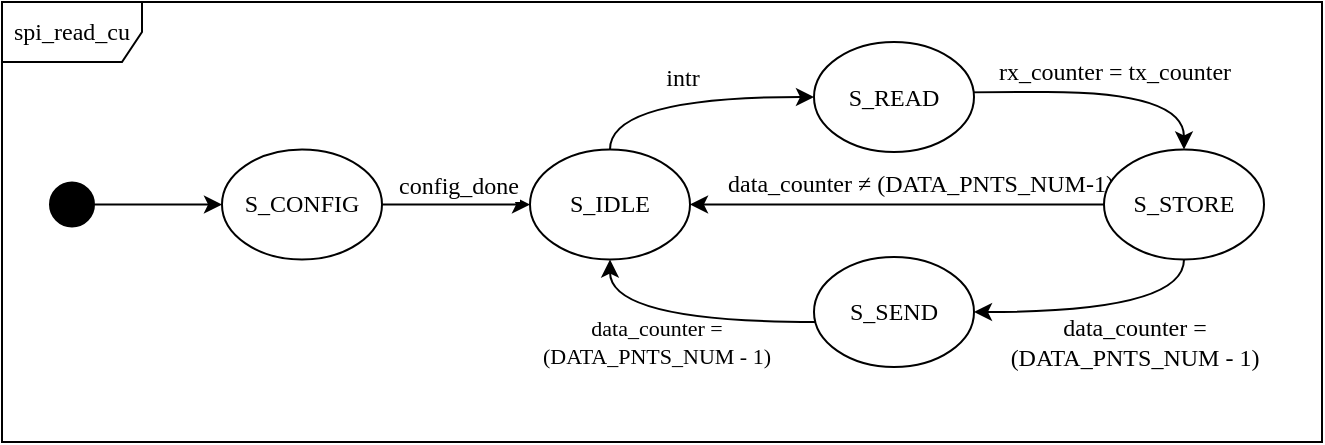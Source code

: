 <mxfile version="26.0.15">
  <diagram name="Page-1" id="58cdce13-f638-feb5-8d6f-7d28b1aa9fa0">
    <mxGraphModel dx="989" dy="528" grid="1" gridSize="5" guides="1" tooltips="1" connect="1" arrows="1" fold="1" page="1" pageScale="1" pageWidth="1100" pageHeight="850" background="none" math="0" shadow="0">
      <root>
        <mxCell id="0" />
        <mxCell id="1" parent="0" />
        <mxCell id="2a3bc250acf0617d-8" value="&lt;font data-font-src=&quot;https://db.onlinewebfonts.com/t/17e268efa7d01d3f0d6c6c4d95f4326c.ttf&quot;&gt;spi_read_cu&lt;/font&gt;" style="shape=umlFrame;whiteSpace=wrap;html=1;rounded=1;shadow=0;comic=0;labelBackgroundColor=none;strokeWidth=1;fontFamily=NewsGotT;fontSize=12;align=center;movable=1;resizable=1;rotatable=1;deletable=1;editable=1;locked=0;connectable=1;width=70;height=30;" parent="1" vertex="1">
          <mxGeometry x="40" y="50" width="660" height="220" as="geometry" />
        </mxCell>
        <mxCell id="8ndJ4Dx7o7mWH3u_3wzX-2" style="edgeStyle=orthogonalEdgeStyle;rounded=0;orthogonalLoop=1;jettySize=auto;html=1;exitX=0.5;exitY=0.118;exitDx=0;exitDy=0;entryX=0;entryY=0.5;entryDx=0;entryDy=0;exitPerimeter=0;" parent="1" source="382b91b5511bd0f7-1" target="8ndJ4Dx7o7mWH3u_3wzX-1" edge="1">
          <mxGeometry relative="1" as="geometry" />
        </mxCell>
        <mxCell id="382b91b5511bd0f7-1" value="" style="ellipse;html=1;shape=startState;fillColor=#000000;strokeColor=default;rounded=1;shadow=0;comic=0;labelBackgroundColor=none;fontFamily=Verdana;fontSize=12;fontColor=#000000;align=center;direction=south;" parent="1" vertex="1">
          <mxGeometry x="60" y="136.25" width="30" height="30" as="geometry" />
        </mxCell>
        <mxCell id="8ndJ4Dx7o7mWH3u_3wzX-15" style="edgeStyle=orthogonalEdgeStyle;rounded=0;orthogonalLoop=1;jettySize=auto;html=1;exitX=1;exitY=0.5;exitDx=0;exitDy=0;entryX=0;entryY=0.5;entryDx=0;entryDy=0;fontFamily=Helvetica;fontSize=12;fontColor=default;" parent="1" source="8ndJ4Dx7o7mWH3u_3wzX-1" target="8ndJ4Dx7o7mWH3u_3wzX-10" edge="1">
          <mxGeometry relative="1" as="geometry" />
        </mxCell>
        <mxCell id="8ndJ4Dx7o7mWH3u_3wzX-16" value="config_done" style="edgeLabel;html=1;align=center;verticalAlign=middle;resizable=0;points=[];strokeColor=default;fontFamily=NewsGotT;fontSize=12;fontColor=default;fillColor=default;fontSource=https%3A%2F%2Fdb.onlinewebfonts.com%2Ft%2F17e268efa7d01d3f0d6c6c4d95f4326c.ttf;" parent="8ndJ4Dx7o7mWH3u_3wzX-15" vertex="1" connectable="0">
          <mxGeometry x="0.021" y="-2" relative="1" as="geometry">
            <mxPoint y="-12" as="offset" />
          </mxGeometry>
        </mxCell>
        <mxCell id="8ndJ4Dx7o7mWH3u_3wzX-1" value="&lt;font data-font-src=&quot;https://db.onlinewebfonts.com/t/17e268efa7d01d3f0d6c6c4d95f4326c.ttf&quot;&gt;S_CONFIG&lt;/font&gt;" style="ellipse;whiteSpace=wrap;html=1;fontFamily=NewsGotT;" parent="1" vertex="1">
          <mxGeometry x="150" y="123.75" width="80" height="55" as="geometry" />
        </mxCell>
        <mxCell id="8ndJ4Dx7o7mWH3u_3wzX-17" style="edgeStyle=orthogonalEdgeStyle;shape=connector;rounded=0;orthogonalLoop=1;jettySize=auto;html=1;exitX=0.5;exitY=0;exitDx=0;exitDy=0;strokeColor=default;align=center;verticalAlign=middle;fontFamily=Helvetica;fontSize=12;fontColor=default;labelBackgroundColor=default;endArrow=classic;curved=1;entryX=0;entryY=0.5;entryDx=0;entryDy=0;" parent="1" source="8ndJ4Dx7o7mWH3u_3wzX-10" target="8ndJ4Dx7o7mWH3u_3wzX-11" edge="1">
          <mxGeometry relative="1" as="geometry">
            <mxPoint x="470" y="100" as="targetPoint" />
            <Array as="points">
              <mxPoint x="344" y="98" />
            </Array>
          </mxGeometry>
        </mxCell>
        <mxCell id="8ndJ4Dx7o7mWH3u_3wzX-18" value="intr" style="edgeLabel;html=1;align=center;verticalAlign=middle;resizable=0;points=[];strokeColor=default;fontFamily=NewsGotT;fontSize=12;fontColor=default;fillColor=default;" parent="8ndJ4Dx7o7mWH3u_3wzX-17" vertex="1" connectable="0">
          <mxGeometry x="0.14" y="1" relative="1" as="geometry">
            <mxPoint x="-11" y="-9" as="offset" />
          </mxGeometry>
        </mxCell>
        <mxCell id="8ndJ4Dx7o7mWH3u_3wzX-10" value="S_IDLE" style="ellipse;whiteSpace=wrap;html=1;fontFamily=NewsGotT;fontSource=https%3A%2F%2Fdb.onlinewebfonts.com%2Ft%2F17e268efa7d01d3f0d6c6c4d95f4326c.ttf;" parent="1" vertex="1">
          <mxGeometry x="304" y="123.75" width="80" height="55" as="geometry" />
        </mxCell>
        <mxCell id="YgOZqRcbV0A6ej-FN-YM-3" style="edgeStyle=orthogonalEdgeStyle;rounded=0;orthogonalLoop=1;jettySize=auto;html=1;exitX=1;exitY=0.5;exitDx=0;exitDy=0;entryX=0.5;entryY=0;entryDx=0;entryDy=0;fontFamily=NewsGotT;fontSize=12;fontColor=default;curved=1;" parent="1" target="8ndJ4Dx7o7mWH3u_3wzX-12" edge="1">
          <mxGeometry relative="1" as="geometry">
            <mxPoint x="498" y="97.5" as="sourcePoint" />
            <Array as="points">
              <mxPoint x="494" y="98" />
              <mxPoint x="494" y="95" />
              <mxPoint x="631" y="95" />
            </Array>
          </mxGeometry>
        </mxCell>
        <mxCell id="YgOZqRcbV0A6ej-FN-YM-4" value="rx_counter = tx_counter" style="edgeLabel;html=1;align=center;verticalAlign=middle;resizable=0;points=[];strokeColor=default;fontFamily=NewsGotT;fontSize=12;fontColor=default;fillColor=default;labelBackgroundColor=none;" parent="YgOZqRcbV0A6ej-FN-YM-3" vertex="1" connectable="0">
          <mxGeometry x="-0.038" relative="1" as="geometry">
            <mxPoint x="25" y="-10" as="offset" />
          </mxGeometry>
        </mxCell>
        <mxCell id="YgOZqRcbV0A6ej-FN-YM-5" value="" style="edgeLabel;html=1;align=center;verticalAlign=middle;resizable=0;points=[];strokeColor=default;fontFamily=NewsGotT;fontSize=12;fontColor=default;fillColor=default;" parent="YgOZqRcbV0A6ej-FN-YM-3" vertex="1" connectable="0">
          <mxGeometry x="0.103" y="-1" relative="1" as="geometry">
            <mxPoint as="offset" />
          </mxGeometry>
        </mxCell>
        <mxCell id="8ndJ4Dx7o7mWH3u_3wzX-11" value="S_READ" style="ellipse;whiteSpace=wrap;html=1;fontFamily=NewsGotT;fontSource=https%3A%2F%2Fdb.onlinewebfonts.com%2Ft%2F17e268efa7d01d3f0d6c6c4d95f4326c.ttf;" parent="1" vertex="1">
          <mxGeometry x="446" y="70" width="80" height="55" as="geometry" />
        </mxCell>
        <mxCell id="YgOZqRcbV0A6ej-FN-YM-18" style="edgeStyle=orthogonalEdgeStyle;rounded=0;orthogonalLoop=1;jettySize=auto;html=1;exitX=0.5;exitY=1;exitDx=0;exitDy=0;entryX=1;entryY=0.5;entryDx=0;entryDy=0;fontFamily=NewsGotT;fontSize=12;fontColor=default;curved=1;" parent="1" source="8ndJ4Dx7o7mWH3u_3wzX-12" target="YgOZqRcbV0A6ej-FN-YM-16" edge="1">
          <mxGeometry relative="1" as="geometry">
            <Array as="points">
              <mxPoint x="631" y="205" />
            </Array>
            <mxPoint x="498" y="205" as="targetPoint" />
          </mxGeometry>
        </mxCell>
        <mxCell id="YgOZqRcbV0A6ej-FN-YM-20" value="&lt;div&gt;data_counter =&lt;/div&gt;&lt;div&gt;(DATA_PNTS_NUM - 1)&lt;/div&gt;" style="edgeLabel;html=1;align=center;verticalAlign=middle;resizable=0;points=[];strokeColor=default;fontFamily=NewsGotT;fontSize=12;fontColor=default;fillColor=default;labelBackgroundColor=none;" parent="YgOZqRcbV0A6ej-FN-YM-18" vertex="1" connectable="0">
          <mxGeometry x="0.497" y="-4" relative="1" as="geometry">
            <mxPoint x="46" y="19" as="offset" />
          </mxGeometry>
        </mxCell>
        <mxCell id="6wwWtKmI32zQq1PJsMcs-2" style="edgeStyle=orthogonalEdgeStyle;rounded=0;orthogonalLoop=1;jettySize=auto;html=1;entryX=1;entryY=0.5;entryDx=0;entryDy=0;" parent="1" source="8ndJ4Dx7o7mWH3u_3wzX-12" target="8ndJ4Dx7o7mWH3u_3wzX-10" edge="1">
          <mxGeometry relative="1" as="geometry" />
        </mxCell>
        <mxCell id="6wwWtKmI32zQq1PJsMcs-3" value="data_counter ≠ (DATA_PNTS_NUM-1)" style="edgeLabel;html=1;align=center;verticalAlign=middle;resizable=0;points=[];fontFamily=NewsGotT;fontSize=12;" parent="6wwWtKmI32zQq1PJsMcs-2" vertex="1" connectable="0">
          <mxGeometry x="-0.107" relative="1" as="geometry">
            <mxPoint y="-11" as="offset" />
          </mxGeometry>
        </mxCell>
        <mxCell id="8ndJ4Dx7o7mWH3u_3wzX-12" value="S_STORE" style="ellipse;whiteSpace=wrap;html=1;fontFamily=NewsGotT;fontSource=https%3A%2F%2Fdb.onlinewebfonts.com%2Ft%2F17e268efa7d01d3f0d6c6c4d95f4326c.ttf;" parent="1" vertex="1">
          <mxGeometry x="591" y="123.75" width="80" height="55" as="geometry" />
        </mxCell>
        <mxCell id="YgOZqRcbV0A6ej-FN-YM-12" style="edgeStyle=orthogonalEdgeStyle;rounded=0;orthogonalLoop=1;jettySize=auto;html=1;exitX=0.5;exitY=1;exitDx=0;exitDy=0;entryX=0.5;entryY=0;entryDx=0;entryDy=0;fontFamily=NewsGotT;fontSize=12;fontColor=default;" parent="1" edge="1">
          <mxGeometry relative="1" as="geometry">
            <mxPoint x="870.0" y="187.5" as="targetPoint" />
          </mxGeometry>
        </mxCell>
        <mxCell id="YgOZqRcbV0A6ej-FN-YM-13" style="edgeStyle=orthogonalEdgeStyle;rounded=0;orthogonalLoop=1;jettySize=auto;html=1;exitX=0;exitY=0.5;exitDx=0;exitDy=0;entryX=1;entryY=0.5;entryDx=0;entryDy=0;fontFamily=NewsGotT;fontSize=12;fontColor=default;" parent="1" edge="1">
          <mxGeometry relative="1" as="geometry">
            <mxPoint x="743.0" y="215" as="targetPoint" />
          </mxGeometry>
        </mxCell>
        <mxCell id="YgOZqRcbV0A6ej-FN-YM-14" value="cycle_counter = 5" style="edgeLabel;html=1;align=center;verticalAlign=middle;resizable=0;points=[];strokeColor=default;fontFamily=NewsGotT;fontSize=12;fontColor=default;fillColor=default;" parent="YgOZqRcbV0A6ej-FN-YM-13" vertex="1" connectable="0">
          <mxGeometry x="0.131" y="-2" relative="1" as="geometry">
            <mxPoint x="9" y="-7" as="offset" />
          </mxGeometry>
        </mxCell>
        <mxCell id="6wwWtKmI32zQq1PJsMcs-1" style="edgeStyle=orthogonalEdgeStyle;rounded=0;orthogonalLoop=1;jettySize=auto;html=1;entryX=0.5;entryY=1;entryDx=0;entryDy=0;curved=1;" parent="1" source="YgOZqRcbV0A6ej-FN-YM-16" target="8ndJ4Dx7o7mWH3u_3wzX-10" edge="1">
          <mxGeometry relative="1" as="geometry">
            <Array as="points">
              <mxPoint x="344" y="210" />
            </Array>
          </mxGeometry>
        </mxCell>
        <mxCell id="6wwWtKmI32zQq1PJsMcs-4" value="&lt;div&gt;data_counter =&lt;/div&gt;&lt;div&gt;(DATA_PNTS_NUM - 1)&lt;/div&gt;" style="edgeLabel;html=1;align=center;verticalAlign=middle;resizable=0;points=[];labelBackgroundColor=none;fontFamily=NewsGotT;" parent="6wwWtKmI32zQq1PJsMcs-1" vertex="1" connectable="0">
          <mxGeometry x="-0.651" y="2" relative="1" as="geometry">
            <mxPoint x="-56" y="8" as="offset" />
          </mxGeometry>
        </mxCell>
        <mxCell id="YgOZqRcbV0A6ej-FN-YM-16" value="S_SEND" style="ellipse;whiteSpace=wrap;html=1;fontFamily=NewsGotT;fontSource=https%3A%2F%2Fdb.onlinewebfonts.com%2Ft%2F17e268efa7d01d3f0d6c6c4d95f4326c.ttf;" parent="1" vertex="1">
          <mxGeometry x="446" y="177.5" width="80" height="55" as="geometry" />
        </mxCell>
      </root>
    </mxGraphModel>
  </diagram>
</mxfile>
